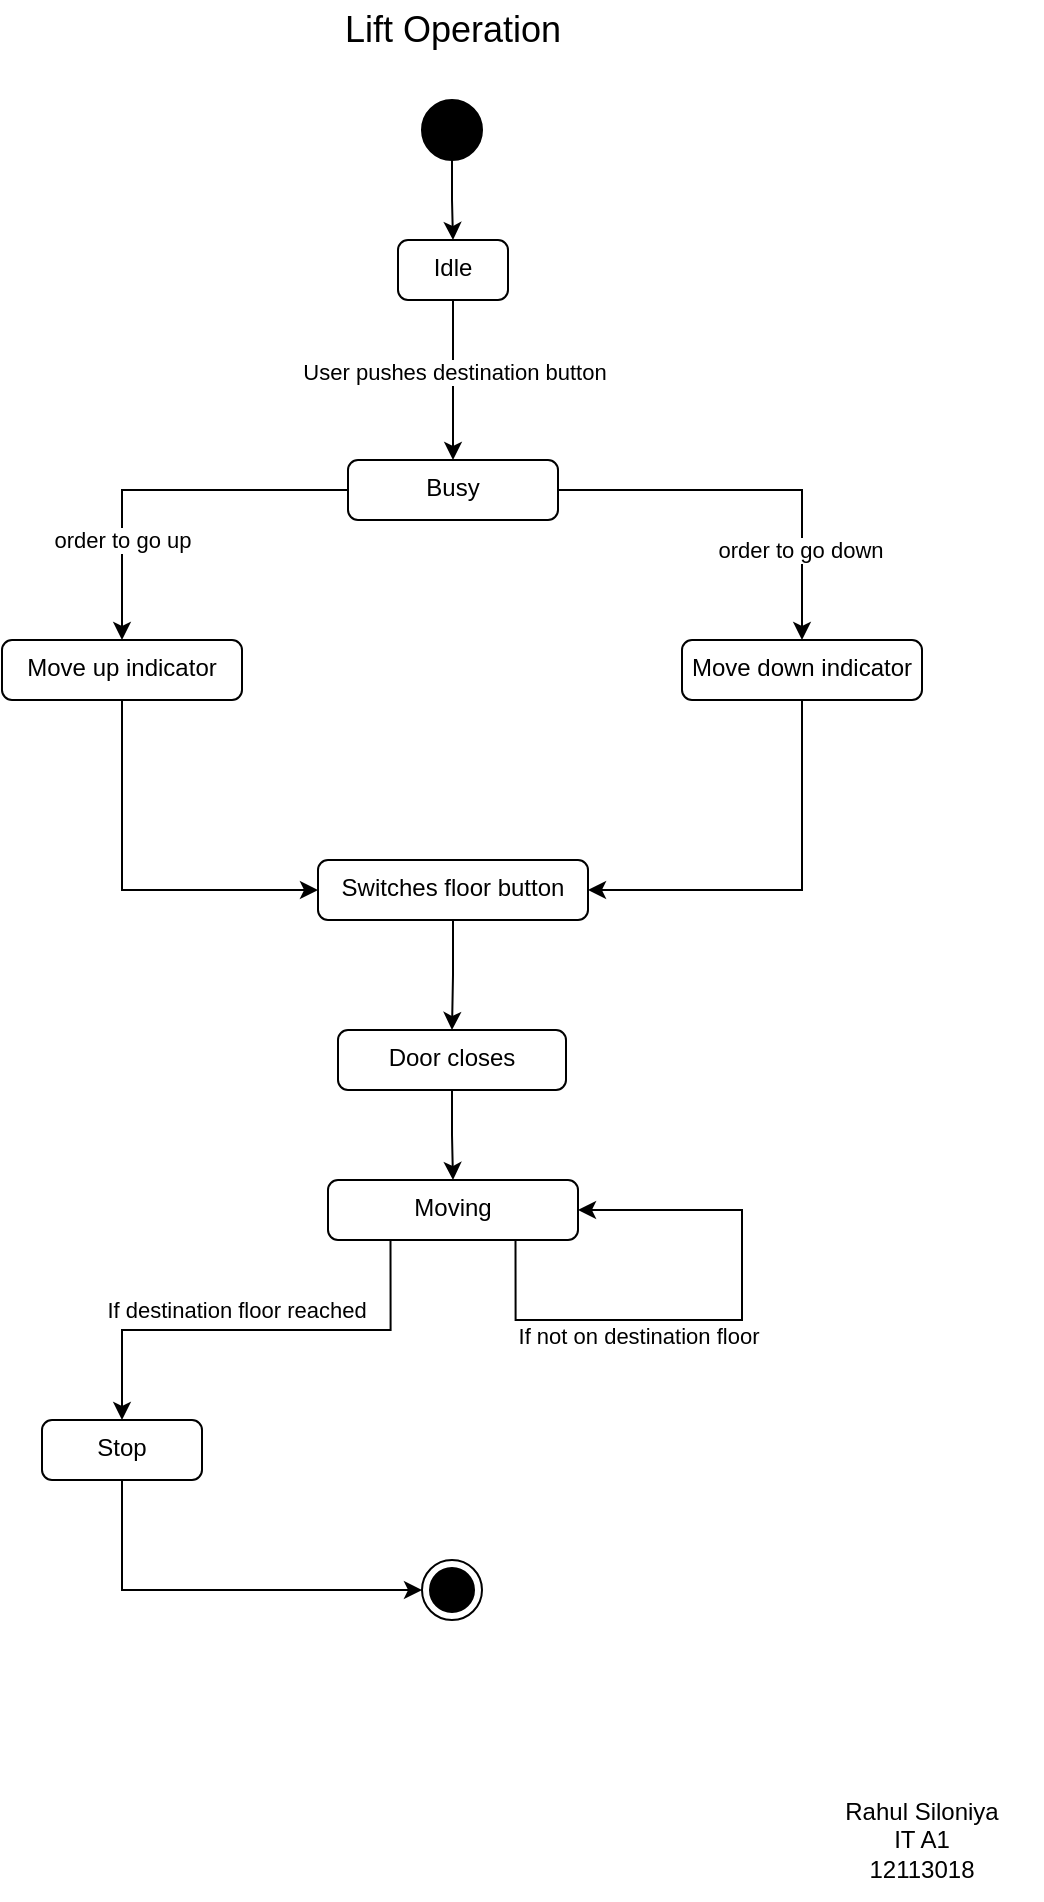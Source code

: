 <mxfile version="21.7.5" type="device">
  <diagram name="Page-1" id="HjS3PKcPCWia04wSHBhx">
    <mxGraphModel dx="1007" dy="592" grid="1" gridSize="10" guides="1" tooltips="1" connect="1" arrows="1" fold="1" page="1" pageScale="1" pageWidth="850" pageHeight="1100" math="0" shadow="0">
      <root>
        <mxCell id="0" />
        <mxCell id="1" parent="0" />
        <mxCell id="0siPXkXs7_V8ktEldpGr-7" style="edgeStyle=orthogonalEdgeStyle;rounded=0;orthogonalLoop=1;jettySize=auto;html=1;exitX=0.5;exitY=1;exitDx=0;exitDy=0;entryX=0.5;entryY=0;entryDx=0;entryDy=0;" edge="1" parent="1" source="0siPXkXs7_V8ktEldpGr-1" target="0siPXkXs7_V8ktEldpGr-2">
          <mxGeometry relative="1" as="geometry" />
        </mxCell>
        <mxCell id="0siPXkXs7_V8ktEldpGr-1" value="" style="ellipse;fillColor=strokeColor;html=1;" vertex="1" parent="1">
          <mxGeometry x="410" y="70" width="30" height="30" as="geometry" />
        </mxCell>
        <mxCell id="0siPXkXs7_V8ktEldpGr-4" style="edgeStyle=orthogonalEdgeStyle;rounded=0;orthogonalLoop=1;jettySize=auto;html=1;exitX=0.5;exitY=1;exitDx=0;exitDy=0;entryX=0.5;entryY=0;entryDx=0;entryDy=0;" edge="1" parent="1" source="0siPXkXs7_V8ktEldpGr-2" target="0siPXkXs7_V8ktEldpGr-3">
          <mxGeometry relative="1" as="geometry" />
        </mxCell>
        <mxCell id="0siPXkXs7_V8ktEldpGr-5" value="User pushes destination button" style="edgeLabel;html=1;align=center;verticalAlign=middle;resizable=0;points=[];" vertex="1" connectable="0" parent="0siPXkXs7_V8ktEldpGr-4">
          <mxGeometry x="-0.106" relative="1" as="geometry">
            <mxPoint as="offset" />
          </mxGeometry>
        </mxCell>
        <mxCell id="0siPXkXs7_V8ktEldpGr-2" value="Idle" style="html=1;align=center;verticalAlign=top;rounded=1;absoluteArcSize=1;arcSize=10;dashed=0;whiteSpace=wrap;" vertex="1" parent="1">
          <mxGeometry x="398" y="140" width="55" height="30" as="geometry" />
        </mxCell>
        <mxCell id="0siPXkXs7_V8ktEldpGr-9" style="edgeStyle=orthogonalEdgeStyle;rounded=0;orthogonalLoop=1;jettySize=auto;html=1;exitX=0;exitY=0.5;exitDx=0;exitDy=0;entryX=0.5;entryY=0;entryDx=0;entryDy=0;" edge="1" parent="1" source="0siPXkXs7_V8ktEldpGr-3" target="0siPXkXs7_V8ktEldpGr-8">
          <mxGeometry relative="1" as="geometry" />
        </mxCell>
        <mxCell id="0siPXkXs7_V8ktEldpGr-12" value="order to go up" style="edgeLabel;html=1;align=center;verticalAlign=middle;resizable=0;points=[];" vertex="1" connectable="0" parent="0siPXkXs7_V8ktEldpGr-9">
          <mxGeometry x="0.232" y="-2" relative="1" as="geometry">
            <mxPoint x="2" y="22" as="offset" />
          </mxGeometry>
        </mxCell>
        <mxCell id="0siPXkXs7_V8ktEldpGr-11" style="edgeStyle=orthogonalEdgeStyle;rounded=0;orthogonalLoop=1;jettySize=auto;html=1;exitX=1;exitY=0.5;exitDx=0;exitDy=0;entryX=0.5;entryY=0;entryDx=0;entryDy=0;" edge="1" parent="1" source="0siPXkXs7_V8ktEldpGr-3" target="0siPXkXs7_V8ktEldpGr-10">
          <mxGeometry relative="1" as="geometry" />
        </mxCell>
        <mxCell id="0siPXkXs7_V8ktEldpGr-13" value="order to go down" style="edgeLabel;html=1;align=center;verticalAlign=middle;resizable=0;points=[];" vertex="1" connectable="0" parent="0siPXkXs7_V8ktEldpGr-11">
          <mxGeometry x="0.54" y="-1" relative="1" as="geometry">
            <mxPoint as="offset" />
          </mxGeometry>
        </mxCell>
        <mxCell id="0siPXkXs7_V8ktEldpGr-3" value="Busy" style="html=1;align=center;verticalAlign=top;rounded=1;absoluteArcSize=1;arcSize=10;dashed=0;whiteSpace=wrap;" vertex="1" parent="1">
          <mxGeometry x="373" y="250" width="105" height="30" as="geometry" />
        </mxCell>
        <mxCell id="0siPXkXs7_V8ktEldpGr-15" style="edgeStyle=orthogonalEdgeStyle;rounded=0;orthogonalLoop=1;jettySize=auto;html=1;exitX=0.5;exitY=1;exitDx=0;exitDy=0;entryX=0;entryY=0.5;entryDx=0;entryDy=0;" edge="1" parent="1" source="0siPXkXs7_V8ktEldpGr-8" target="0siPXkXs7_V8ktEldpGr-17">
          <mxGeometry relative="1" as="geometry">
            <mxPoint x="387" y="475" as="targetPoint" />
          </mxGeometry>
        </mxCell>
        <mxCell id="0siPXkXs7_V8ktEldpGr-8" value="Move up indicator" style="html=1;align=center;verticalAlign=top;rounded=1;absoluteArcSize=1;arcSize=10;dashed=0;whiteSpace=wrap;" vertex="1" parent="1">
          <mxGeometry x="200" y="340" width="120" height="30" as="geometry" />
        </mxCell>
        <mxCell id="0siPXkXs7_V8ktEldpGr-16" style="edgeStyle=orthogonalEdgeStyle;rounded=0;orthogonalLoop=1;jettySize=auto;html=1;exitX=0.5;exitY=1;exitDx=0;exitDy=0;entryX=1;entryY=0.5;entryDx=0;entryDy=0;" edge="1" parent="1" source="0siPXkXs7_V8ktEldpGr-10" target="0siPXkXs7_V8ktEldpGr-17">
          <mxGeometry relative="1" as="geometry">
            <mxPoint x="464" y="475" as="targetPoint" />
          </mxGeometry>
        </mxCell>
        <mxCell id="0siPXkXs7_V8ktEldpGr-10" value="Move down indicator" style="html=1;align=center;verticalAlign=top;rounded=1;absoluteArcSize=1;arcSize=10;dashed=0;whiteSpace=wrap;" vertex="1" parent="1">
          <mxGeometry x="540" y="340" width="120" height="30" as="geometry" />
        </mxCell>
        <mxCell id="0siPXkXs7_V8ktEldpGr-20" style="edgeStyle=orthogonalEdgeStyle;rounded=0;orthogonalLoop=1;jettySize=auto;html=1;exitX=0.5;exitY=1;exitDx=0;exitDy=0;" edge="1" parent="1" source="0siPXkXs7_V8ktEldpGr-17" target="0siPXkXs7_V8ktEldpGr-19">
          <mxGeometry relative="1" as="geometry" />
        </mxCell>
        <mxCell id="0siPXkXs7_V8ktEldpGr-17" value="Switches floor button" style="html=1;align=center;verticalAlign=top;rounded=1;absoluteArcSize=1;arcSize=10;dashed=0;whiteSpace=wrap;" vertex="1" parent="1">
          <mxGeometry x="358" y="450" width="135" height="30" as="geometry" />
        </mxCell>
        <mxCell id="0siPXkXs7_V8ktEldpGr-22" style="edgeStyle=orthogonalEdgeStyle;rounded=0;orthogonalLoop=1;jettySize=auto;html=1;exitX=0.5;exitY=1;exitDx=0;exitDy=0;entryX=0.5;entryY=0;entryDx=0;entryDy=0;" edge="1" parent="1" source="0siPXkXs7_V8ktEldpGr-19" target="0siPXkXs7_V8ktEldpGr-21">
          <mxGeometry relative="1" as="geometry" />
        </mxCell>
        <mxCell id="0siPXkXs7_V8ktEldpGr-19" value="Door closes" style="html=1;align=center;verticalAlign=top;rounded=1;absoluteArcSize=1;arcSize=10;dashed=0;whiteSpace=wrap;" vertex="1" parent="1">
          <mxGeometry x="368" y="535" width="114" height="30" as="geometry" />
        </mxCell>
        <mxCell id="0siPXkXs7_V8ktEldpGr-24" style="edgeStyle=orthogonalEdgeStyle;rounded=0;orthogonalLoop=1;jettySize=auto;html=1;exitX=0.25;exitY=1;exitDx=0;exitDy=0;entryX=0.5;entryY=0;entryDx=0;entryDy=0;" edge="1" parent="1" source="0siPXkXs7_V8ktEldpGr-21" target="0siPXkXs7_V8ktEldpGr-23">
          <mxGeometry relative="1" as="geometry" />
        </mxCell>
        <mxCell id="0siPXkXs7_V8ktEldpGr-25" value="If destination floor reached" style="edgeLabel;html=1;align=center;verticalAlign=middle;resizable=0;points=[];" vertex="1" connectable="0" parent="0siPXkXs7_V8ktEldpGr-24">
          <mxGeometry x="0.349" relative="1" as="geometry">
            <mxPoint x="29" y="-10" as="offset" />
          </mxGeometry>
        </mxCell>
        <mxCell id="0siPXkXs7_V8ktEldpGr-27" style="edgeStyle=orthogonalEdgeStyle;rounded=0;orthogonalLoop=1;jettySize=auto;html=1;exitX=0.75;exitY=1;exitDx=0;exitDy=0;entryX=1;entryY=0.5;entryDx=0;entryDy=0;" edge="1" parent="1" source="0siPXkXs7_V8ktEldpGr-21" target="0siPXkXs7_V8ktEldpGr-21">
          <mxGeometry relative="1" as="geometry">
            <mxPoint x="580" y="715" as="targetPoint" />
            <Array as="points">
              <mxPoint x="457" y="680" />
              <mxPoint x="570" y="680" />
              <mxPoint x="570" y="625" />
            </Array>
          </mxGeometry>
        </mxCell>
        <mxCell id="0siPXkXs7_V8ktEldpGr-28" value="If not on destination floor" style="edgeLabel;html=1;align=center;verticalAlign=middle;resizable=0;points=[];" vertex="1" connectable="0" parent="0siPXkXs7_V8ktEldpGr-27">
          <mxGeometry x="-0.237" y="1" relative="1" as="geometry">
            <mxPoint x="-10" y="9" as="offset" />
          </mxGeometry>
        </mxCell>
        <mxCell id="0siPXkXs7_V8ktEldpGr-21" value="Moving" style="html=1;align=center;verticalAlign=top;rounded=1;absoluteArcSize=1;arcSize=10;dashed=0;whiteSpace=wrap;" vertex="1" parent="1">
          <mxGeometry x="363" y="610" width="125" height="30" as="geometry" />
        </mxCell>
        <mxCell id="0siPXkXs7_V8ktEldpGr-30" style="edgeStyle=orthogonalEdgeStyle;rounded=0;orthogonalLoop=1;jettySize=auto;html=1;exitX=0.5;exitY=1;exitDx=0;exitDy=0;entryX=0;entryY=0.5;entryDx=0;entryDy=0;" edge="1" parent="1" source="0siPXkXs7_V8ktEldpGr-23" target="0siPXkXs7_V8ktEldpGr-29">
          <mxGeometry relative="1" as="geometry" />
        </mxCell>
        <mxCell id="0siPXkXs7_V8ktEldpGr-23" value="Stop" style="html=1;align=center;verticalAlign=top;rounded=1;absoluteArcSize=1;arcSize=10;dashed=0;whiteSpace=wrap;" vertex="1" parent="1">
          <mxGeometry x="220" y="730" width="80" height="30" as="geometry" />
        </mxCell>
        <mxCell id="0siPXkXs7_V8ktEldpGr-29" value="" style="ellipse;html=1;shape=endState;fillColor=strokeColor;" vertex="1" parent="1">
          <mxGeometry x="410" y="800" width="30" height="30" as="geometry" />
        </mxCell>
        <mxCell id="0siPXkXs7_V8ktEldpGr-31" value="Rahul Siloniya&lt;br&gt;IT A1&lt;br&gt;12113018" style="text;html=1;strokeColor=none;fillColor=none;align=center;verticalAlign=middle;whiteSpace=wrap;rounded=0;" vertex="1" parent="1">
          <mxGeometry x="600" y="910" width="120" height="60" as="geometry" />
        </mxCell>
        <mxCell id="0siPXkXs7_V8ktEldpGr-33" value="&lt;font style=&quot;font-size: 18px;&quot;&gt;Lift Operation&lt;/font&gt;" style="text;html=1;strokeColor=none;fillColor=none;align=center;verticalAlign=middle;whiteSpace=wrap;rounded=0;" vertex="1" parent="1">
          <mxGeometry x="352" y="20" width="147" height="30" as="geometry" />
        </mxCell>
      </root>
    </mxGraphModel>
  </diagram>
</mxfile>
